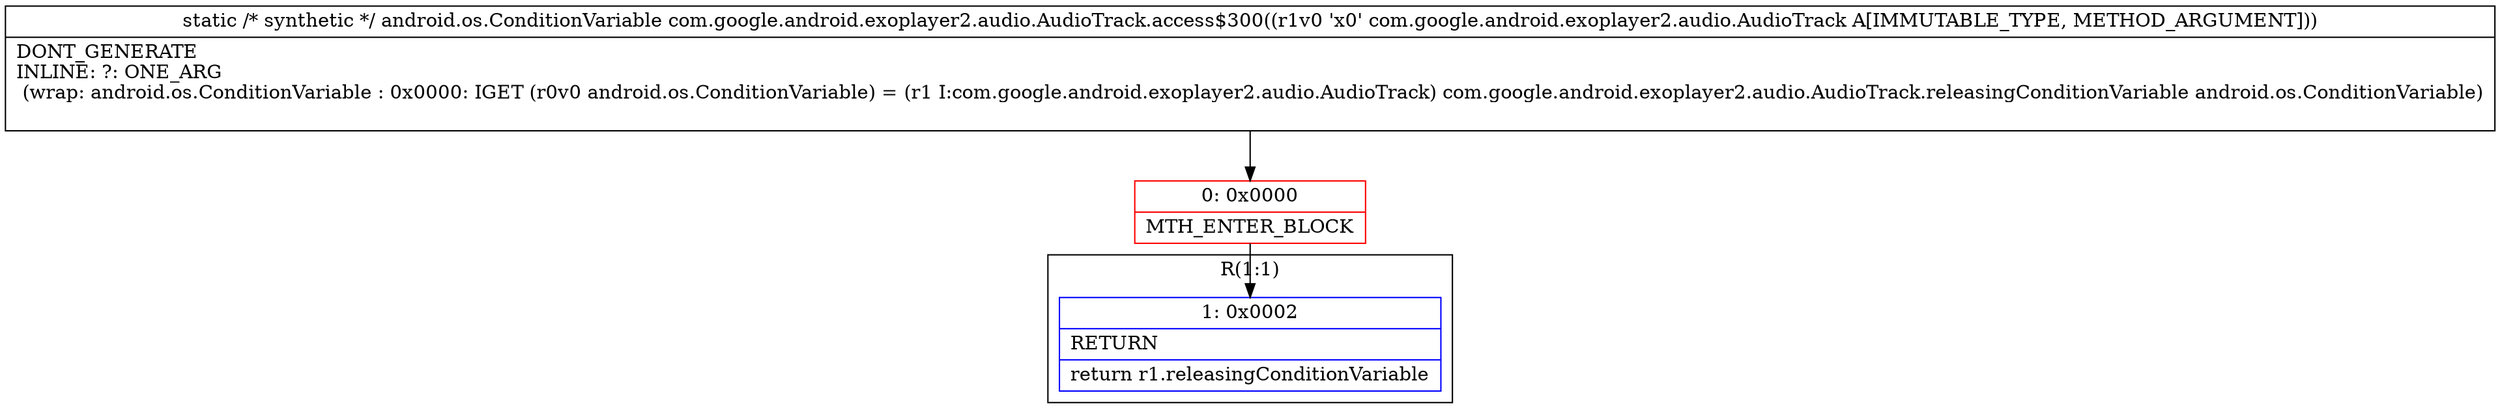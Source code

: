 digraph "CFG forcom.google.android.exoplayer2.audio.AudioTrack.access$300(Lcom\/google\/android\/exoplayer2\/audio\/AudioTrack;)Landroid\/os\/ConditionVariable;" {
subgraph cluster_Region_753160752 {
label = "R(1:1)";
node [shape=record,color=blue];
Node_1 [shape=record,label="{1\:\ 0x0002|RETURN\l|return r1.releasingConditionVariable\l}"];
}
Node_0 [shape=record,color=red,label="{0\:\ 0x0000|MTH_ENTER_BLOCK\l}"];
MethodNode[shape=record,label="{static \/* synthetic *\/ android.os.ConditionVariable com.google.android.exoplayer2.audio.AudioTrack.access$300((r1v0 'x0' com.google.android.exoplayer2.audio.AudioTrack A[IMMUTABLE_TYPE, METHOD_ARGUMENT]))  | DONT_GENERATE\lINLINE: ?: ONE_ARG  \l  (wrap: android.os.ConditionVariable : 0x0000: IGET  (r0v0 android.os.ConditionVariable) = (r1 I:com.google.android.exoplayer2.audio.AudioTrack) com.google.android.exoplayer2.audio.AudioTrack.releasingConditionVariable android.os.ConditionVariable)\l\l}"];
MethodNode -> Node_0;
Node_0 -> Node_1;
}

